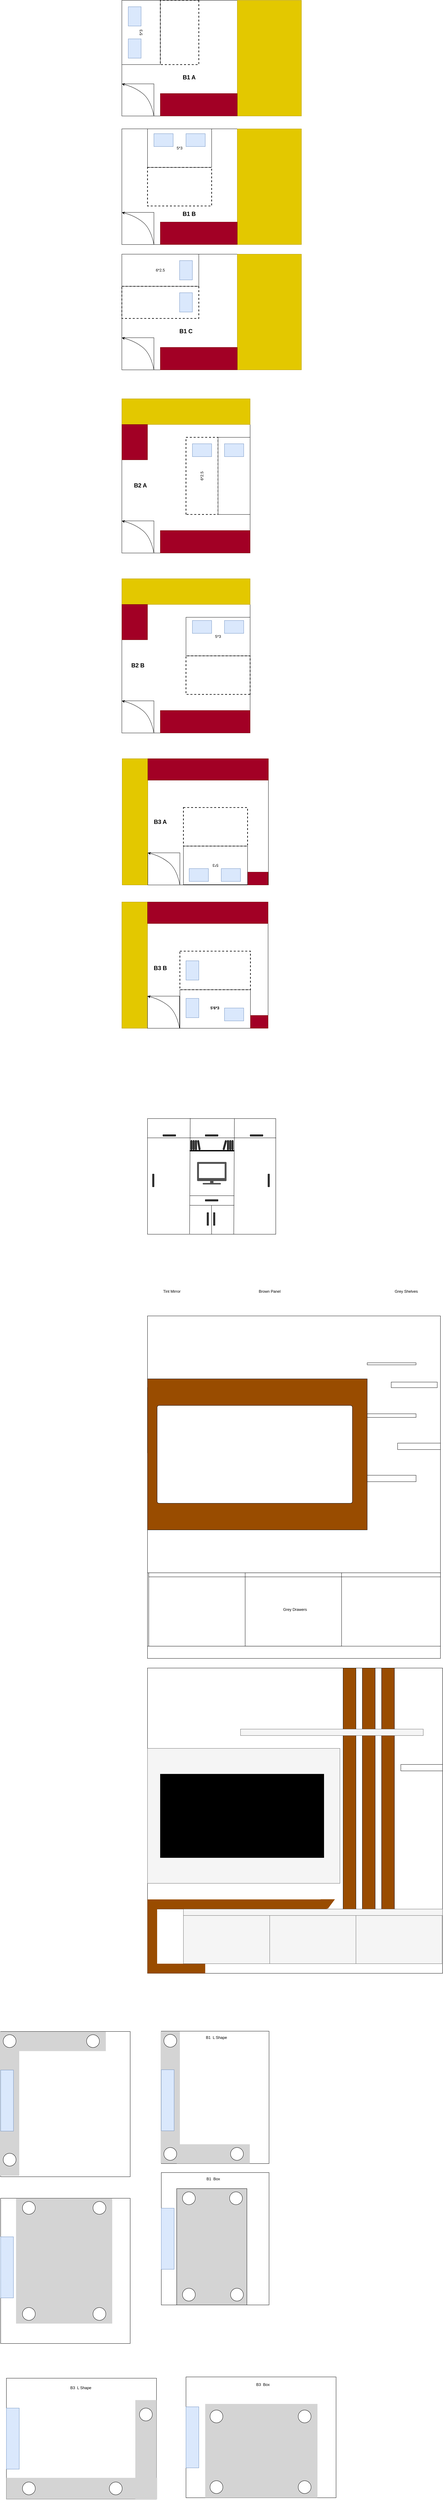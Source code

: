 <mxfile version="15.0.6" type="github">
  <diagram id="ZkYAFQrB4FQ_Co6BY5Ft" name="Page-1">
    <mxGraphModel dx="2095" dy="1779" grid="1" gridSize="10" guides="1" tooltips="1" connect="1" arrows="1" fold="1" page="0" pageScale="1" pageWidth="827" pageHeight="1169" math="0" shadow="0">
      <root>
        <mxCell id="0" />
        <mxCell id="1" parent="0" />
        <mxCell id="LpJt9IebrQdKaDS4yMnM-16" value="" style="whiteSpace=wrap;html=1;fillColor=none;" parent="1" vertex="1">
          <mxGeometry x="-720" y="-370" width="360" height="360" as="geometry" />
        </mxCell>
        <mxCell id="LpJt9IebrQdKaDS4yMnM-1" value="" style="whiteSpace=wrap;html=1;fillColor=none;" parent="1" vertex="1">
          <mxGeometry x="-720" y="-760" width="360" height="360" as="geometry" />
        </mxCell>
        <mxCell id="LpJt9IebrQdKaDS4yMnM-3" value="" style="rounded=0;whiteSpace=wrap;html=1;fillColor=#e3c800;strokeColor=#B09500;fontColor=#ffffff;" parent="1" vertex="1">
          <mxGeometry x="-360" y="-760" width="200" height="360" as="geometry" />
        </mxCell>
        <mxCell id="LpJt9IebrQdKaDS4yMnM-6" value="" style="rounded=0;whiteSpace=wrap;html=1;fillColor=#a20025;strokeColor=#6F0000;fontColor=#ffffff;" parent="1" vertex="1">
          <mxGeometry x="-600" y="-470" width="240" height="70" as="geometry" />
        </mxCell>
        <mxCell id="LpJt9IebrQdKaDS4yMnM-12" value="" style="group;dashed=1;strokeWidth=2;" parent="1" vertex="1" connectable="0">
          <mxGeometry x="-640" y="-760" width="200" height="240" as="geometry" />
        </mxCell>
        <mxCell id="LpJt9IebrQdKaDS4yMnM-9" value="5*3" style="rounded=0;whiteSpace=wrap;html=1;" parent="LpJt9IebrQdKaDS4yMnM-12" vertex="1">
          <mxGeometry width="200" height="120" as="geometry" />
        </mxCell>
        <mxCell id="LpJt9IebrQdKaDS4yMnM-10" value="" style="rounded=0;whiteSpace=wrap;html=1;fillColor=none;dashed=1;strokeWidth=2;" parent="LpJt9IebrQdKaDS4yMnM-12" vertex="1">
          <mxGeometry y="120" width="200" height="120" as="geometry" />
        </mxCell>
        <mxCell id="LpJt9IebrQdKaDS4yMnM-146" value="" style="rounded=0;whiteSpace=wrap;html=1;fillColor=#dae8fc;strokeColor=#6c8ebf;rotation=-90;" parent="LpJt9IebrQdKaDS4yMnM-12" vertex="1">
          <mxGeometry x="30" y="5" width="40" height="60" as="geometry" />
        </mxCell>
        <mxCell id="LpJt9IebrQdKaDS4yMnM-147" value="" style="rounded=0;whiteSpace=wrap;html=1;fillColor=#dae8fc;strokeColor=#6c8ebf;rotation=-90;" parent="LpJt9IebrQdKaDS4yMnM-12" vertex="1">
          <mxGeometry x="130" y="5" width="40" height="60" as="geometry" />
        </mxCell>
        <mxCell id="LpJt9IebrQdKaDS4yMnM-18" value="" style="rounded=0;whiteSpace=wrap;html=1;fillColor=#e3c800;strokeColor=#B09500;fontColor=#ffffff;" parent="1" vertex="1">
          <mxGeometry x="-360" y="-370" width="200" height="360" as="geometry" />
        </mxCell>
        <mxCell id="LpJt9IebrQdKaDS4yMnM-20" value="" style="rounded=0;whiteSpace=wrap;html=1;fillColor=#a20025;strokeColor=#6F0000;fontColor=#ffffff;" parent="1" vertex="1">
          <mxGeometry x="-600" y="-80" width="240" height="70" as="geometry" />
        </mxCell>
        <mxCell id="LpJt9IebrQdKaDS4yMnM-32" value="" style="whiteSpace=wrap;html=1;fillColor=none;" parent="1" vertex="1">
          <mxGeometry x="-720" y="-1160" width="360" height="360" as="geometry" />
        </mxCell>
        <mxCell id="LpJt9IebrQdKaDS4yMnM-34" value="" style="rounded=0;whiteSpace=wrap;html=1;fillColor=#e3c800;strokeColor=#B09500;fontColor=#ffffff;" parent="1" vertex="1">
          <mxGeometry x="-360" y="-1160" width="200" height="360" as="geometry" />
        </mxCell>
        <mxCell id="LpJt9IebrQdKaDS4yMnM-36" value="" style="rounded=0;whiteSpace=wrap;html=1;fillColor=#a20025;strokeColor=#6F0000;fontColor=#ffffff;" parent="1" vertex="1">
          <mxGeometry x="-600" y="-870" width="240" height="70" as="geometry" />
        </mxCell>
        <mxCell id="LpJt9IebrQdKaDS4yMnM-37" value="" style="group;rotation=-90;" parent="1" vertex="1" connectable="0">
          <mxGeometry x="-700" y="-1180" width="200" height="240" as="geometry" />
        </mxCell>
        <mxCell id="LpJt9IebrQdKaDS4yMnM-40" value="" style="group;rotation=-90;" parent="LpJt9IebrQdKaDS4yMnM-37" vertex="1" connectable="0">
          <mxGeometry width="200" height="240" as="geometry" />
        </mxCell>
        <mxCell id="LpJt9IebrQdKaDS4yMnM-38" value="5*3" style="rounded=0;whiteSpace=wrap;html=1;direction=west;rotation=-90;" parent="LpJt9IebrQdKaDS4yMnM-40" vertex="1">
          <mxGeometry x="-60" y="60" width="200" height="120" as="geometry" />
        </mxCell>
        <mxCell id="LpJt9IebrQdKaDS4yMnM-39" value="" style="rounded=0;whiteSpace=wrap;html=1;direction=west;rotation=-90;fillColor=none;dashed=1;strokeWidth=2;" parent="LpJt9IebrQdKaDS4yMnM-40" vertex="1">
          <mxGeometry x="60" y="60" width="200" height="120" as="geometry" />
        </mxCell>
        <mxCell id="LpJt9IebrQdKaDS4yMnM-143" value="" style="rounded=0;whiteSpace=wrap;html=1;fillColor=#dae8fc;strokeColor=#6c8ebf;" parent="LpJt9IebrQdKaDS4yMnM-40" vertex="1">
          <mxGeometry y="40" width="40" height="60" as="geometry" />
        </mxCell>
        <mxCell id="LpJt9IebrQdKaDS4yMnM-145" value="" style="rounded=0;whiteSpace=wrap;html=1;fillColor=#dae8fc;strokeColor=#6c8ebf;rotation=-180;" parent="LpJt9IebrQdKaDS4yMnM-40" vertex="1">
          <mxGeometry y="140" width="40" height="60" as="geometry" />
        </mxCell>
        <mxCell id="LpJt9IebrQdKaDS4yMnM-14" value="6*2.5" style="rounded=0;whiteSpace=wrap;html=1;" parent="1" vertex="1">
          <mxGeometry x="-720" y="-370" width="240" height="100" as="geometry" />
        </mxCell>
        <mxCell id="LpJt9IebrQdKaDS4yMnM-15" value="" style="rounded=0;whiteSpace=wrap;html=1;fillColor=none;dashed=1;strokeWidth=2;" parent="1" vertex="1">
          <mxGeometry x="-720" y="-270" width="240" height="100" as="geometry" />
        </mxCell>
        <mxCell id="LpJt9IebrQdKaDS4yMnM-49" value="" style="rounded=0;whiteSpace=wrap;html=1;fillColor=#dae8fc;strokeColor=#6c8ebf;" parent="1" vertex="1">
          <mxGeometry x="-540" y="-350" width="40" height="60" as="geometry" />
        </mxCell>
        <mxCell id="LpJt9IebrQdKaDS4yMnM-50" value="" style="rounded=0;whiteSpace=wrap;html=1;fillColor=#dae8fc;strokeColor=#6c8ebf;" parent="1" vertex="1">
          <mxGeometry x="-540" y="-250" width="40" height="60" as="geometry" />
        </mxCell>
        <mxCell id="LpJt9IebrQdKaDS4yMnM-88" value="" style="whiteSpace=wrap;html=1;fillColor=none;" parent="1" vertex="1">
          <mxGeometry x="-639" y="1200" width="376" height="393" as="geometry" />
        </mxCell>
        <mxCell id="LpJt9IebrQdKaDS4yMnM-90" value="" style="rounded=0;whiteSpace=wrap;html=1;fillColor=#e3c800;strokeColor=#B09500;fontColor=#ffffff;" parent="1" vertex="1">
          <mxGeometry x="-719" y="1200" width="80" height="393" as="geometry" />
        </mxCell>
        <mxCell id="LpJt9IebrQdKaDS4yMnM-91" value="" style="rounded=0;whiteSpace=wrap;html=1;fillColor=#a20025;strokeColor=#6F0000;fontColor=#ffffff;" parent="1" vertex="1">
          <mxGeometry x="-639" y="1200" width="376" height="67" as="geometry" />
        </mxCell>
        <mxCell id="LpJt9IebrQdKaDS4yMnM-97" value="" style="rounded=0;whiteSpace=wrap;html=1;fillColor=#a20025;strokeColor=#6F0000;fontColor=#ffffff;" parent="1" vertex="1">
          <mxGeometry x="-328" y="1553" width="64" height="40" as="geometry" />
        </mxCell>
        <mxCell id="LpJt9IebrQdKaDS4yMnM-98" value="" style="group;rotation=-180;" parent="1" vertex="1" connectable="0">
          <mxGeometry x="-528" y="1352" width="200" height="240" as="geometry" />
        </mxCell>
        <mxCell id="LpJt9IebrQdKaDS4yMnM-99" value="" style="group;rotation=-180;fillColor=none;dashed=1;strokeWidth=2;" parent="LpJt9IebrQdKaDS4yMnM-98" vertex="1" connectable="0">
          <mxGeometry width="200" height="240" as="geometry" />
        </mxCell>
        <mxCell id="LpJt9IebrQdKaDS4yMnM-100" value="5*3" style="rounded=0;whiteSpace=wrap;html=1;direction=west;rotation=-180;" parent="LpJt9IebrQdKaDS4yMnM-99" vertex="1">
          <mxGeometry y="120" width="200" height="120" as="geometry" />
        </mxCell>
        <mxCell id="LpJt9IebrQdKaDS4yMnM-101" value="" style="rounded=0;whiteSpace=wrap;html=1;direction=west;rotation=-180;fillColor=none;dashed=1;strokeWidth=2;" parent="LpJt9IebrQdKaDS4yMnM-99" vertex="1">
          <mxGeometry width="200" height="120" as="geometry" />
        </mxCell>
        <mxCell id="LpJt9IebrQdKaDS4yMnM-171" value="" style="rounded=0;whiteSpace=wrap;html=1;fillColor=#dae8fc;strokeColor=#6c8ebf;rotation=-90;" parent="LpJt9IebrQdKaDS4yMnM-99" vertex="1">
          <mxGeometry x="28" y="180" width="40" height="60" as="geometry" />
        </mxCell>
        <mxCell id="LpJt9IebrQdKaDS4yMnM-172" value="" style="rounded=0;whiteSpace=wrap;html=1;fillColor=#dae8fc;strokeColor=#6c8ebf;rotation=-90;" parent="LpJt9IebrQdKaDS4yMnM-99" vertex="1">
          <mxGeometry x="128" y="180" width="40" height="60" as="geometry" />
        </mxCell>
        <mxCell id="LpJt9IebrQdKaDS4yMnM-107" value="" style="whiteSpace=wrap;html=1;fillColor=none;" parent="1" vertex="1">
          <mxGeometry x="-640" y="1646" width="376" height="393" as="geometry" />
        </mxCell>
        <mxCell id="LpJt9IebrQdKaDS4yMnM-109" value="" style="rounded=0;whiteSpace=wrap;html=1;fillColor=#e3c800;strokeColor=#B09500;fontColor=#ffffff;" parent="1" vertex="1">
          <mxGeometry x="-720" y="1646" width="80" height="393" as="geometry" />
        </mxCell>
        <mxCell id="LpJt9IebrQdKaDS4yMnM-110" value="" style="rounded=0;whiteSpace=wrap;html=1;fillColor=#a20025;strokeColor=#6F0000;fontColor=#ffffff;" parent="1" vertex="1">
          <mxGeometry x="-640" y="1646" width="376" height="67" as="geometry" />
        </mxCell>
        <mxCell id="LpJt9IebrQdKaDS4yMnM-117" value="" style="group;rotation=-180;" parent="1" vertex="1" connectable="0">
          <mxGeometry x="-520" y="1799" width="200" height="240" as="geometry" />
        </mxCell>
        <mxCell id="LpJt9IebrQdKaDS4yMnM-118" value="" style="group;rotation=-180;fillColor=none;" parent="LpJt9IebrQdKaDS4yMnM-117" vertex="1" connectable="0">
          <mxGeometry x="-20" y="-3" width="200" height="240" as="geometry" />
        </mxCell>
        <mxCell id="LpJt9IebrQdKaDS4yMnM-119" value="" style="rounded=0;whiteSpace=wrap;html=1;direction=west;rotation=-180;" parent="LpJt9IebrQdKaDS4yMnM-118" vertex="1">
          <mxGeometry x="1" y="123" width="220" height="120" as="geometry" />
        </mxCell>
        <mxCell id="LpJt9IebrQdKaDS4yMnM-120" value="" style="rounded=0;whiteSpace=wrap;html=1;direction=west;rotation=-180;fillColor=none;dashed=1;strokeWidth=2;" parent="LpJt9IebrQdKaDS4yMnM-118" vertex="1">
          <mxGeometry x="1" y="3" width="220" height="120" as="geometry" />
        </mxCell>
        <mxCell id="LpJt9IebrQdKaDS4yMnM-121" value="" style="rounded=0;whiteSpace=wrap;html=1;fillColor=#dae8fc;strokeColor=#6c8ebf;" parent="LpJt9IebrQdKaDS4yMnM-118" vertex="1">
          <mxGeometry x="20" y="150" width="40" height="60" as="geometry" />
        </mxCell>
        <mxCell id="LpJt9IebrQdKaDS4yMnM-122" value="" style="rounded=0;whiteSpace=wrap;html=1;fillColor=#dae8fc;strokeColor=#6c8ebf;" parent="LpJt9IebrQdKaDS4yMnM-118" vertex="1">
          <mxGeometry x="20" y="33" width="40" height="60" as="geometry" />
        </mxCell>
        <mxCell id="szGgx06OWhjKix8JStCV-1" value="&lt;b&gt;5&#39;6*3&lt;/b&gt;" style="text;html=1;strokeColor=none;fillColor=none;align=center;verticalAlign=middle;whiteSpace=wrap;rounded=0;dashed=1;" parent="LpJt9IebrQdKaDS4yMnM-118" vertex="1">
          <mxGeometry x="90" y="170" width="40" height="20" as="geometry" />
        </mxCell>
        <mxCell id="LpJt9IebrQdKaDS4yMnM-124" value="" style="rounded=0;whiteSpace=wrap;html=1;fillColor=#dae8fc;rotation=90;strokeColor=#6c8ebf;" parent="1" vertex="1">
          <mxGeometry x="-390" y="1966" width="40" height="60" as="geometry" />
        </mxCell>
        <mxCell id="LpJt9IebrQdKaDS4yMnM-132" value="" style="rounded=0;whiteSpace=wrap;html=1;fillColor=#a20025;strokeColor=#6F0000;fontColor=#ffffff;" parent="1" vertex="1">
          <mxGeometry x="-319" y="1999" width="55" height="40" as="geometry" />
        </mxCell>
        <mxCell id="LpJt9IebrQdKaDS4yMnM-139" value="" style="group" parent="1" vertex="1" connectable="0">
          <mxGeometry x="-720" y="-900" width="100" height="100" as="geometry" />
        </mxCell>
        <mxCell id="LpJt9IebrQdKaDS4yMnM-33" value="" style="rounded=0;whiteSpace=wrap;html=1;" parent="LpJt9IebrQdKaDS4yMnM-139" vertex="1">
          <mxGeometry width="100" height="100" as="geometry" />
        </mxCell>
        <mxCell id="LpJt9IebrQdKaDS4yMnM-135" value="" style="curved=1;endArrow=classic;html=1;entryX=0;entryY=0;entryDx=0;entryDy=0;exitX=1;exitY=1;exitDx=0;exitDy=0;" parent="LpJt9IebrQdKaDS4yMnM-139" source="LpJt9IebrQdKaDS4yMnM-33" target="LpJt9IebrQdKaDS4yMnM-33" edge="1">
          <mxGeometry width="50" height="50" relative="1" as="geometry">
            <mxPoint x="40" y="80" as="sourcePoint" />
            <mxPoint x="90" y="30" as="targetPoint" />
            <Array as="points">
              <mxPoint x="90" y="50" />
              <mxPoint x="40" y="10" />
            </Array>
          </mxGeometry>
        </mxCell>
        <mxCell id="LpJt9IebrQdKaDS4yMnM-140" value="" style="group" parent="1" vertex="1" connectable="0">
          <mxGeometry x="-720" y="-500" width="100" height="100" as="geometry" />
        </mxCell>
        <mxCell id="LpJt9IebrQdKaDS4yMnM-141" value="" style="rounded=0;whiteSpace=wrap;html=1;" parent="LpJt9IebrQdKaDS4yMnM-140" vertex="1">
          <mxGeometry width="100" height="100" as="geometry" />
        </mxCell>
        <mxCell id="LpJt9IebrQdKaDS4yMnM-142" value="" style="curved=1;endArrow=classic;html=1;entryX=0;entryY=0;entryDx=0;entryDy=0;exitX=1;exitY=1;exitDx=0;exitDy=0;" parent="LpJt9IebrQdKaDS4yMnM-140" source="LpJt9IebrQdKaDS4yMnM-141" target="LpJt9IebrQdKaDS4yMnM-141" edge="1">
          <mxGeometry width="50" height="50" relative="1" as="geometry">
            <mxPoint x="40" y="80" as="sourcePoint" />
            <mxPoint x="90" y="30" as="targetPoint" />
            <Array as="points">
              <mxPoint x="90" y="50" />
              <mxPoint x="40" y="10" />
            </Array>
          </mxGeometry>
        </mxCell>
        <mxCell id="LpJt9IebrQdKaDS4yMnM-148" value="" style="group" parent="1" vertex="1" connectable="0">
          <mxGeometry x="-720" y="-110" width="100" height="100" as="geometry" />
        </mxCell>
        <mxCell id="LpJt9IebrQdKaDS4yMnM-149" value="" style="rounded=0;whiteSpace=wrap;html=1;" parent="LpJt9IebrQdKaDS4yMnM-148" vertex="1">
          <mxGeometry width="100" height="100" as="geometry" />
        </mxCell>
        <mxCell id="LpJt9IebrQdKaDS4yMnM-150" value="" style="curved=1;endArrow=classic;html=1;entryX=0;entryY=0;entryDx=0;entryDy=0;exitX=1;exitY=1;exitDx=0;exitDy=0;" parent="LpJt9IebrQdKaDS4yMnM-148" source="LpJt9IebrQdKaDS4yMnM-149" target="LpJt9IebrQdKaDS4yMnM-149" edge="1">
          <mxGeometry width="50" height="50" relative="1" as="geometry">
            <mxPoint x="40" y="80" as="sourcePoint" />
            <mxPoint x="90" y="30" as="targetPoint" />
            <Array as="points">
              <mxPoint x="90" y="50" />
              <mxPoint x="40" y="10" />
            </Array>
          </mxGeometry>
        </mxCell>
        <mxCell id="LpJt9IebrQdKaDS4yMnM-154" value="" style="group;rotation=0;" parent="1" vertex="1" connectable="0">
          <mxGeometry x="-722" y="80.0" width="401" height="480" as="geometry" />
        </mxCell>
        <mxCell id="LpJt9IebrQdKaDS4yMnM-52" value="" style="whiteSpace=wrap;html=1;fillColor=none;rotation=0;" parent="LpJt9IebrQdKaDS4yMnM-154" vertex="1">
          <mxGeometry x="2" y="80" width="400" height="400" as="geometry" />
        </mxCell>
        <mxCell id="LpJt9IebrQdKaDS4yMnM-54" value="" style="rounded=0;whiteSpace=wrap;html=1;fillColor=#e3c800;strokeColor=#B09500;fontColor=#ffffff;rotation=-90;" parent="LpJt9IebrQdKaDS4yMnM-154" vertex="1">
          <mxGeometry x="162" y="-160" width="80" height="400" as="geometry" />
        </mxCell>
        <mxCell id="LpJt9IebrQdKaDS4yMnM-56" value="" style="rounded=0;whiteSpace=wrap;html=1;fillColor=#a20025;strokeColor=#6F0000;fontColor=#ffffff;rotation=0;" parent="LpJt9IebrQdKaDS4yMnM-154" vertex="1">
          <mxGeometry x="122" y="410" width="280" height="70" as="geometry" />
        </mxCell>
        <mxCell id="LpJt9IebrQdKaDS4yMnM-62" value="" style="rounded=0;whiteSpace=wrap;html=1;fillColor=#a20025;strokeColor=#6F0000;fontColor=#ffffff;rotation=0;" parent="LpJt9IebrQdKaDS4yMnM-154" vertex="1">
          <mxGeometry x="2" y="80" width="80" height="110" as="geometry" />
        </mxCell>
        <mxCell id="LpJt9IebrQdKaDS4yMnM-57" value="6*2.5" style="rounded=0;whiteSpace=wrap;html=1;rotation=-90;fillColor=none;dashed=1;strokeWidth=2;" parent="LpJt9IebrQdKaDS4yMnM-154" vertex="1">
          <mxGeometry x="132" y="190" width="240" height="100" as="geometry" />
        </mxCell>
        <mxCell id="LpJt9IebrQdKaDS4yMnM-58" value="" style="rounded=0;whiteSpace=wrap;html=1;rotation=-90;" parent="LpJt9IebrQdKaDS4yMnM-154" vertex="1">
          <mxGeometry x="232" y="190" width="240" height="100" as="geometry" />
        </mxCell>
        <mxCell id="LpJt9IebrQdKaDS4yMnM-59" value="" style="rounded=0;whiteSpace=wrap;html=1;fillColor=#dae8fc;strokeColor=#6c8ebf;rotation=-90;" parent="LpJt9IebrQdKaDS4yMnM-154" vertex="1">
          <mxGeometry x="232" y="130" width="40" height="60" as="geometry" />
        </mxCell>
        <mxCell id="LpJt9IebrQdKaDS4yMnM-60" value="" style="rounded=0;whiteSpace=wrap;html=1;fillColor=#dae8fc;strokeColor=#6c8ebf;rotation=-90;" parent="LpJt9IebrQdKaDS4yMnM-154" vertex="1">
          <mxGeometry x="332" y="130" width="40" height="60" as="geometry" />
        </mxCell>
        <mxCell id="LpJt9IebrQdKaDS4yMnM-177" value="&lt;b&gt;&lt;font style=&quot;font-size: 18px&quot;&gt;B2 A&lt;/font&gt;&lt;/b&gt;" style="text;html=1;strokeColor=none;fillColor=none;align=center;verticalAlign=middle;whiteSpace=wrap;rounded=0;dashed=1;" parent="LpJt9IebrQdKaDS4yMnM-154" vertex="1">
          <mxGeometry x="30" y="260" width="60" height="20" as="geometry" />
        </mxCell>
        <mxCell id="LpJt9IebrQdKaDS4yMnM-151" value="" style="group;rotation=0;" parent="LpJt9IebrQdKaDS4yMnM-154" vertex="1" connectable="0">
          <mxGeometry x="2" y="380" width="100" height="100" as="geometry" />
        </mxCell>
        <mxCell id="LpJt9IebrQdKaDS4yMnM-152" value="" style="rounded=0;whiteSpace=wrap;html=1;rotation=0;" parent="LpJt9IebrQdKaDS4yMnM-151" vertex="1">
          <mxGeometry width="100" height="100" as="geometry" />
        </mxCell>
        <mxCell id="LpJt9IebrQdKaDS4yMnM-153" value="" style="curved=1;endArrow=classic;html=1;entryX=0;entryY=0;entryDx=0;entryDy=0;exitX=1;exitY=1;exitDx=0;exitDy=0;" parent="LpJt9IebrQdKaDS4yMnM-151" source="LpJt9IebrQdKaDS4yMnM-152" target="LpJt9IebrQdKaDS4yMnM-152" edge="1">
          <mxGeometry width="50" height="50" relative="1" as="geometry">
            <mxPoint x="40" y="80" as="sourcePoint" />
            <mxPoint x="90" y="30" as="targetPoint" />
            <Array as="points">
              <mxPoint x="90" y="50" />
              <mxPoint x="40" y="10" />
            </Array>
          </mxGeometry>
        </mxCell>
        <mxCell id="LpJt9IebrQdKaDS4yMnM-158" value="" style="group;rotation=0;" parent="1" vertex="1" connectable="0">
          <mxGeometry x="-720" y="640" width="400" height="480" as="geometry" />
        </mxCell>
        <mxCell id="LpJt9IebrQdKaDS4yMnM-63" value="" style="whiteSpace=wrap;html=1;fillColor=none;rotation=0;" parent="LpJt9IebrQdKaDS4yMnM-158" vertex="1">
          <mxGeometry y="80" width="400" height="400" as="geometry" />
        </mxCell>
        <mxCell id="LpJt9IebrQdKaDS4yMnM-65" value="" style="rounded=0;whiteSpace=wrap;html=1;fillColor=#e3c800;strokeColor=#B09500;fontColor=#ffffff;rotation=-90;" parent="LpJt9IebrQdKaDS4yMnM-158" vertex="1">
          <mxGeometry x="160" y="-160" width="80" height="400" as="geometry" />
        </mxCell>
        <mxCell id="LpJt9IebrQdKaDS4yMnM-67" value="" style="rounded=0;whiteSpace=wrap;html=1;fillColor=#a20025;strokeColor=#6F0000;fontColor=#ffffff;rotation=0;" parent="LpJt9IebrQdKaDS4yMnM-158" vertex="1">
          <mxGeometry x="120" y="410" width="280" height="70" as="geometry" />
        </mxCell>
        <mxCell id="LpJt9IebrQdKaDS4yMnM-73" value="" style="rounded=0;whiteSpace=wrap;html=1;fillColor=#a20025;strokeColor=#6F0000;fontColor=#ffffff;rotation=0;" parent="LpJt9IebrQdKaDS4yMnM-158" vertex="1">
          <mxGeometry y="80" width="80" height="110" as="geometry" />
        </mxCell>
        <mxCell id="LpJt9IebrQdKaDS4yMnM-74" value="" style="group;rotation=0;" parent="LpJt9IebrQdKaDS4yMnM-158" vertex="1" connectable="0">
          <mxGeometry x="200" y="120" width="200" height="240" as="geometry" />
        </mxCell>
        <mxCell id="LpJt9IebrQdKaDS4yMnM-75" value="" style="group;rotation=0;fillColor=none;" parent="LpJt9IebrQdKaDS4yMnM-74" vertex="1" connectable="0">
          <mxGeometry width="200" height="240" as="geometry" />
        </mxCell>
        <mxCell id="LpJt9IebrQdKaDS4yMnM-76" value="5*3" style="rounded=0;whiteSpace=wrap;html=1;direction=west;rotation=0;" parent="LpJt9IebrQdKaDS4yMnM-75" vertex="1">
          <mxGeometry width="200" height="120" as="geometry" />
        </mxCell>
        <mxCell id="LpJt9IebrQdKaDS4yMnM-77" value="" style="rounded=0;whiteSpace=wrap;html=1;direction=west;rotation=0;fillColor=none;dashed=1;strokeWidth=2;" parent="LpJt9IebrQdKaDS4yMnM-75" vertex="1">
          <mxGeometry y="120" width="200" height="120" as="geometry" />
        </mxCell>
        <mxCell id="LpJt9IebrQdKaDS4yMnM-169" value="" style="rounded=0;whiteSpace=wrap;html=1;fillColor=#dae8fc;strokeColor=#6c8ebf;rotation=-90;" parent="LpJt9IebrQdKaDS4yMnM-75" vertex="1">
          <mxGeometry x="30" width="40" height="60" as="geometry" />
        </mxCell>
        <mxCell id="LpJt9IebrQdKaDS4yMnM-170" value="" style="rounded=0;whiteSpace=wrap;html=1;fillColor=#dae8fc;strokeColor=#6c8ebf;rotation=-90;" parent="LpJt9IebrQdKaDS4yMnM-75" vertex="1">
          <mxGeometry x="130" width="40" height="60" as="geometry" />
        </mxCell>
        <mxCell id="LpJt9IebrQdKaDS4yMnM-155" value="" style="group;rotation=0;" parent="LpJt9IebrQdKaDS4yMnM-158" vertex="1" connectable="0">
          <mxGeometry y="380" width="100" height="100" as="geometry" />
        </mxCell>
        <mxCell id="LpJt9IebrQdKaDS4yMnM-156" value="" style="rounded=0;whiteSpace=wrap;html=1;rotation=0;" parent="LpJt9IebrQdKaDS4yMnM-155" vertex="1">
          <mxGeometry width="100" height="100" as="geometry" />
        </mxCell>
        <mxCell id="LpJt9IebrQdKaDS4yMnM-157" value="" style="curved=1;endArrow=classic;html=1;entryX=0;entryY=0;entryDx=0;entryDy=0;exitX=1;exitY=1;exitDx=0;exitDy=0;" parent="LpJt9IebrQdKaDS4yMnM-155" source="LpJt9IebrQdKaDS4yMnM-156" target="LpJt9IebrQdKaDS4yMnM-156" edge="1">
          <mxGeometry width="50" height="50" relative="1" as="geometry">
            <mxPoint x="40" y="80" as="sourcePoint" />
            <mxPoint x="90" y="30" as="targetPoint" />
            <Array as="points">
              <mxPoint x="90" y="50" />
              <mxPoint x="40" y="10" />
            </Array>
          </mxGeometry>
        </mxCell>
        <mxCell id="LpJt9IebrQdKaDS4yMnM-178" value="&lt;b&gt;&lt;font style=&quot;font-size: 18px&quot;&gt;B2 B&lt;/font&gt;&lt;/b&gt;" style="text;html=1;strokeColor=none;fillColor=none;align=center;verticalAlign=middle;whiteSpace=wrap;rounded=0;dashed=1;" parent="LpJt9IebrQdKaDS4yMnM-158" vertex="1">
          <mxGeometry x="20" y="260" width="60" height="20" as="geometry" />
        </mxCell>
        <mxCell id="LpJt9IebrQdKaDS4yMnM-162" value="" style="group" parent="1" vertex="1" connectable="0">
          <mxGeometry x="-639" y="1493" width="100" height="100" as="geometry" />
        </mxCell>
        <mxCell id="LpJt9IebrQdKaDS4yMnM-163" value="" style="rounded=0;whiteSpace=wrap;html=1;" parent="LpJt9IebrQdKaDS4yMnM-162" vertex="1">
          <mxGeometry width="100" height="100" as="geometry" />
        </mxCell>
        <mxCell id="LpJt9IebrQdKaDS4yMnM-164" value="" style="curved=1;endArrow=classic;html=1;entryX=0;entryY=0;entryDx=0;entryDy=0;exitX=1;exitY=1;exitDx=0;exitDy=0;" parent="LpJt9IebrQdKaDS4yMnM-162" source="LpJt9IebrQdKaDS4yMnM-163" target="LpJt9IebrQdKaDS4yMnM-163" edge="1">
          <mxGeometry width="50" height="50" relative="1" as="geometry">
            <mxPoint x="40" y="80" as="sourcePoint" />
            <mxPoint x="90" y="30" as="targetPoint" />
            <Array as="points">
              <mxPoint x="90" y="50" />
              <mxPoint x="40" y="10" />
            </Array>
          </mxGeometry>
        </mxCell>
        <mxCell id="LpJt9IebrQdKaDS4yMnM-165" value="" style="group" parent="1" vertex="1" connectable="0">
          <mxGeometry x="-640" y="1939" width="100" height="100" as="geometry" />
        </mxCell>
        <mxCell id="LpJt9IebrQdKaDS4yMnM-166" value="" style="rounded=0;whiteSpace=wrap;html=1;" parent="LpJt9IebrQdKaDS4yMnM-165" vertex="1">
          <mxGeometry width="100" height="100" as="geometry" />
        </mxCell>
        <mxCell id="LpJt9IebrQdKaDS4yMnM-167" value="" style="curved=1;endArrow=classic;html=1;entryX=0;entryY=0;entryDx=0;entryDy=0;exitX=1;exitY=1;exitDx=0;exitDy=0;" parent="LpJt9IebrQdKaDS4yMnM-165" source="LpJt9IebrQdKaDS4yMnM-166" target="LpJt9IebrQdKaDS4yMnM-166" edge="1">
          <mxGeometry width="50" height="50" relative="1" as="geometry">
            <mxPoint x="40" y="80" as="sourcePoint" />
            <mxPoint x="90" y="30" as="targetPoint" />
            <Array as="points">
              <mxPoint x="90" y="50" />
              <mxPoint x="40" y="10" />
            </Array>
          </mxGeometry>
        </mxCell>
        <mxCell id="LpJt9IebrQdKaDS4yMnM-173" value="&lt;b&gt;&lt;font style=&quot;font-size: 18px&quot;&gt;B1 A&lt;/font&gt;&lt;/b&gt;" style="text;html=1;strokeColor=none;fillColor=none;align=center;verticalAlign=middle;whiteSpace=wrap;rounded=0;dashed=1;" parent="1" vertex="1">
          <mxGeometry x="-540" y="-930" width="60" height="20" as="geometry" />
        </mxCell>
        <mxCell id="LpJt9IebrQdKaDS4yMnM-175" value="&lt;b&gt;&lt;font style=&quot;font-size: 18px&quot;&gt;B1 B&lt;/font&gt;&lt;/b&gt;" style="text;html=1;strokeColor=none;fillColor=none;align=center;verticalAlign=middle;whiteSpace=wrap;rounded=0;dashed=1;" parent="1" vertex="1">
          <mxGeometry x="-540" y="-505" width="60" height="20" as="geometry" />
        </mxCell>
        <mxCell id="LpJt9IebrQdKaDS4yMnM-176" value="&lt;b&gt;&lt;font style=&quot;font-size: 18px&quot;&gt;B1 C&lt;/font&gt;&lt;/b&gt;" style="text;html=1;strokeColor=none;fillColor=none;align=center;verticalAlign=middle;whiteSpace=wrap;rounded=0;dashed=1;" parent="1" vertex="1">
          <mxGeometry x="-550" y="-140" width="60" height="20" as="geometry" />
        </mxCell>
        <mxCell id="LpJt9IebrQdKaDS4yMnM-179" value="&lt;b&gt;&lt;font style=&quot;font-size: 18px&quot;&gt;B3 A&lt;/font&gt;&lt;/b&gt;" style="text;html=1;strokeColor=none;fillColor=none;align=center;verticalAlign=middle;whiteSpace=wrap;rounded=0;dashed=1;" parent="1" vertex="1">
          <mxGeometry x="-630" y="1386.5" width="60" height="20" as="geometry" />
        </mxCell>
        <mxCell id="LpJt9IebrQdKaDS4yMnM-180" value="&lt;b&gt;&lt;font style=&quot;font-size: 18px&quot;&gt;B3 B&lt;/font&gt;&lt;/b&gt;" style="text;html=1;strokeColor=none;fillColor=none;align=center;verticalAlign=middle;whiteSpace=wrap;rounded=0;dashed=1;" parent="1" vertex="1">
          <mxGeometry x="-630" y="1842" width="60" height="20" as="geometry" />
        </mxCell>
        <mxCell id="iaUl5woXVu4vy6YyLLjF-63" value="" style="group" parent="1" vertex="1" connectable="0">
          <mxGeometry x="-640" y="2320" width="401" height="360" as="geometry" />
        </mxCell>
        <mxCell id="iaUl5woXVu4vy6YyLLjF-14" value="" style="group" parent="iaUl5woXVu4vy6YyLLjF-63" vertex="1" connectable="0">
          <mxGeometry width="401" height="360" as="geometry" />
        </mxCell>
        <mxCell id="iaUl5woXVu4vy6YyLLjF-10" value="" style="rounded=0;whiteSpace=wrap;html=1;" parent="iaUl5woXVu4vy6YyLLjF-14" vertex="1">
          <mxGeometry width="400" height="360" as="geometry" />
        </mxCell>
        <mxCell id="iaUl5woXVu4vy6YyLLjF-11" value="" style="endArrow=none;html=1;entryX=0.333;entryY=-0.003;entryDx=0;entryDy=0;entryPerimeter=0;exitX=0.328;exitY=0.997;exitDx=0;exitDy=0;exitPerimeter=0;" parent="iaUl5woXVu4vy6YyLLjF-14" source="iaUl5woXVu4vy6YyLLjF-10" target="iaUl5woXVu4vy6YyLLjF-10" edge="1">
          <mxGeometry width="50" height="50" relative="1" as="geometry">
            <mxPoint x="320" y="370" as="sourcePoint" />
            <mxPoint x="370" y="320" as="targetPoint" />
          </mxGeometry>
        </mxCell>
        <mxCell id="iaUl5woXVu4vy6YyLLjF-12" value="" style="endArrow=none;html=1;entryX=0.333;entryY=-0.003;entryDx=0;entryDy=0;entryPerimeter=0;exitX=0.328;exitY=0.997;exitDx=0;exitDy=0;exitPerimeter=0;" parent="iaUl5woXVu4vy6YyLLjF-14" edge="1">
          <mxGeometry width="50" height="50" relative="1" as="geometry">
            <mxPoint x="269.0" y="360" as="sourcePoint" />
            <mxPoint x="271.0" as="targetPoint" />
          </mxGeometry>
        </mxCell>
        <mxCell id="iaUl5woXVu4vy6YyLLjF-26" value="" style="endArrow=none;html=1;rounded=1;" parent="iaUl5woXVu4vy6YyLLjF-14" edge="1">
          <mxGeometry width="50" height="50" relative="1" as="geometry">
            <mxPoint x="200" y="360" as="sourcePoint" />
            <mxPoint x="199.5" y="270" as="targetPoint" />
          </mxGeometry>
        </mxCell>
        <mxCell id="iaUl5woXVu4vy6YyLLjF-28" value="" style="pointerEvents=1;shadow=0;dashed=0;html=1;strokeColor=none;fillColor=#505050;labelPosition=center;verticalLabelPosition=bottom;verticalAlign=top;outlineConnect=0;align=center;shape=mxgraph.office.devices.tv;" parent="iaUl5woXVu4vy6YyLLjF-14" vertex="1">
          <mxGeometry x="154.61" y="135" width="91.78" height="70" as="geometry" />
        </mxCell>
        <mxCell id="iaUl5woXVu4vy6YyLLjF-29" value="" style="group" parent="iaUl5woXVu4vy6YyLLjF-14" vertex="1" connectable="0">
          <mxGeometry y="50" width="401" height="10" as="geometry" />
        </mxCell>
        <mxCell id="iaUl5woXVu4vy6YyLLjF-13" value="" style="endArrow=none;html=1;rounded=1;" parent="iaUl5woXVu4vy6YyLLjF-29" edge="1">
          <mxGeometry width="50" height="50" relative="1" as="geometry">
            <mxPoint x="401" y="10" as="sourcePoint" />
            <mxPoint y="10" as="targetPoint" />
          </mxGeometry>
        </mxCell>
        <mxCell id="iaUl5woXVu4vy6YyLLjF-18" value="" style="rounded=1;whiteSpace=wrap;html=1;fillColor=#333333;" parent="iaUl5woXVu4vy6YyLLjF-29" vertex="1">
          <mxGeometry x="180" width="40" height="5" as="geometry" />
        </mxCell>
        <mxCell id="iaUl5woXVu4vy6YyLLjF-69" value="" style="rounded=1;whiteSpace=wrap;html=1;fillColor=#333333;arcSize=50;rotation=90;" parent="iaUl5woXVu4vy6YyLLjF-14" vertex="1">
          <mxGeometry x="136.11" y="80" width="30" height="5" as="geometry" />
        </mxCell>
        <mxCell id="iaUl5woXVu4vy6YyLLjF-70" value="" style="rounded=1;whiteSpace=wrap;html=1;fillColor=#333333;arcSize=50;rotation=90;" parent="iaUl5woXVu4vy6YyLLjF-14" vertex="1">
          <mxGeometry x="129.11" y="80" width="30" height="5" as="geometry" />
        </mxCell>
        <mxCell id="iaUl5woXVu4vy6YyLLjF-71" value="" style="rounded=1;whiteSpace=wrap;html=1;fillColor=#333333;arcSize=50;rotation=90;" parent="iaUl5woXVu4vy6YyLLjF-14" vertex="1">
          <mxGeometry x="122.11" y="80" width="30" height="5" as="geometry" />
        </mxCell>
        <mxCell id="iaUl5woXVu4vy6YyLLjF-72" value="" style="rounded=1;whiteSpace=wrap;html=1;fillColor=#333333;arcSize=50;rotation=80;" parent="iaUl5woXVu4vy6YyLLjF-14" vertex="1">
          <mxGeometry x="145.11" y="80" width="30" height="5" as="geometry" />
        </mxCell>
        <mxCell id="iaUl5woXVu4vy6YyLLjF-15" value="" style="endArrow=none;html=1;rounded=1;" parent="iaUl5woXVu4vy6YyLLjF-63" edge="1">
          <mxGeometry width="50" height="50" as="geometry">
            <mxPoint x="270.5" y="240" as="sourcePoint" />
            <mxPoint x="131.5" y="240" as="targetPoint" />
          </mxGeometry>
        </mxCell>
        <mxCell id="iaUl5woXVu4vy6YyLLjF-16" value="" style="endArrow=none;html=1;rounded=1;" parent="iaUl5woXVu4vy6YyLLjF-63" edge="1">
          <mxGeometry width="50" height="50" as="geometry">
            <mxPoint x="270.5" y="270" as="sourcePoint" />
            <mxPoint x="131.5" y="270" as="targetPoint" />
          </mxGeometry>
        </mxCell>
        <mxCell id="iaUl5woXVu4vy6YyLLjF-19" value="" style="rounded=1;whiteSpace=wrap;html=1;fillColor=#333333;" parent="iaUl5woXVu4vy6YyLLjF-63" vertex="1">
          <mxGeometry x="320" y="50" width="40" height="5" as="geometry" />
        </mxCell>
        <mxCell id="iaUl5woXVu4vy6YyLLjF-20" value="" style="rounded=1;whiteSpace=wrap;html=1;fillColor=#333333;" parent="iaUl5woXVu4vy6YyLLjF-63" vertex="1">
          <mxGeometry x="48" y="50" width="40" height="5" as="geometry" />
        </mxCell>
        <mxCell id="iaUl5woXVu4vy6YyLLjF-21" value="" style="rounded=1;whiteSpace=wrap;html=1;fillColor=#333333;direction=south;" parent="iaUl5woXVu4vy6YyLLjF-63" vertex="1">
          <mxGeometry x="15.5" y="172.5" width="5" height="40" as="geometry" />
        </mxCell>
        <mxCell id="iaUl5woXVu4vy6YyLLjF-22" value="" style="rounded=1;whiteSpace=wrap;html=1;fillColor=#333333;direction=south;" parent="iaUl5woXVu4vy6YyLLjF-63" vertex="1">
          <mxGeometry x="375.5" y="172.5" width="5" height="40" as="geometry" />
        </mxCell>
        <mxCell id="iaUl5woXVu4vy6YyLLjF-23" value="" style="rounded=1;whiteSpace=wrap;html=1;fillColor=#333333;" parent="iaUl5woXVu4vy6YyLLjF-63" vertex="1">
          <mxGeometry x="180" y="252" width="40" height="5" as="geometry" />
        </mxCell>
        <mxCell id="iaUl5woXVu4vy6YyLLjF-24" value="" style="rounded=1;whiteSpace=wrap;html=1;fillColor=#333333;direction=south;" parent="iaUl5woXVu4vy6YyLLjF-63" vertex="1">
          <mxGeometry x="185.5" y="292.5" width="5" height="40" as="geometry" />
        </mxCell>
        <mxCell id="iaUl5woXVu4vy6YyLLjF-25" value="" style="rounded=1;whiteSpace=wrap;html=1;fillColor=#333333;direction=south;" parent="iaUl5woXVu4vy6YyLLjF-63" vertex="1">
          <mxGeometry x="205.5" y="292.5" width="5" height="40" as="geometry" />
        </mxCell>
        <mxCell id="iaUl5woXVu4vy6YyLLjF-60" value="" style="endArrow=none;html=1;rounded=1;" parent="iaUl5woXVu4vy6YyLLjF-63" edge="1">
          <mxGeometry y="-30" width="50" height="50" as="geometry">
            <mxPoint x="270.5" y="240" as="sourcePoint" />
            <mxPoint x="131.5" y="240" as="targetPoint" />
          </mxGeometry>
        </mxCell>
        <mxCell id="iaUl5woXVu4vy6YyLLjF-62" value="" style="endArrow=none;html=1;rounded=1;strokeWidth=4;" parent="iaUl5woXVu4vy6YyLLjF-63" edge="1">
          <mxGeometry y="-170" width="50" height="50" as="geometry">
            <mxPoint x="270.5" y="100" as="sourcePoint" />
            <mxPoint x="131.5" y="100" as="targetPoint" />
          </mxGeometry>
        </mxCell>
        <mxCell id="hL6NmupwTg1U5qydUNrK-42" value="" style="group;aspect=fixed;fillColor=#ffffff;" parent="1" vertex="1" connectable="0">
          <mxGeometry x="-640" y="2820" width="913.54" height="1180" as="geometry" />
        </mxCell>
        <mxCell id="hL6NmupwTg1U5qydUNrK-1" value="" style="whiteSpace=wrap;html=1;" parent="hL6NmupwTg1U5qydUNrK-42" vertex="1">
          <mxGeometry y="114.194" width="913.53" height="1065.806" as="geometry" />
        </mxCell>
        <mxCell id="hL6NmupwTg1U5qydUNrK-11" value="" style="triangle;whiteSpace=wrap;html=1;aspect=fixed;" parent="hL6NmupwTg1U5qydUNrK-42" vertex="1">
          <mxGeometry x="-0.194" y="337.187" width="152.255" height="202.994" as="geometry" />
        </mxCell>
        <mxCell id="nDecERiu8yvyTZUjvtcF-1" value="" style="rounded=0;whiteSpace=wrap;html=1;fillColor=#994C00;" parent="hL6NmupwTg1U5qydUNrK-42" vertex="1">
          <mxGeometry y="310" width="685.15" height="470" as="geometry" />
        </mxCell>
        <mxCell id="hL6NmupwTg1U5qydUNrK-16" value="" style="rounded=0;whiteSpace=wrap;html=1;" parent="hL6NmupwTg1U5qydUNrK-42" vertex="1">
          <mxGeometry x="760" y="320" width="143.53" height="17.42" as="geometry" />
        </mxCell>
        <mxCell id="hL6NmupwTg1U5qydUNrK-17" value="" style="rounded=0;whiteSpace=wrap;html=1;" parent="hL6NmupwTg1U5qydUNrK-42" vertex="1">
          <mxGeometry x="780" y="510" width="133.54" height="20" as="geometry" />
        </mxCell>
        <mxCell id="hL6NmupwTg1U5qydUNrK-18" value="" style="rounded=0;whiteSpace=wrap;html=1;" parent="hL6NmupwTg1U5qydUNrK-42" vertex="1">
          <mxGeometry x="685.15" y="260" width="152.26" height="6.45" as="geometry" />
        </mxCell>
        <mxCell id="hL6NmupwTg1U5qydUNrK-19" value="" style="rounded=0;whiteSpace=wrap;html=1;" parent="hL6NmupwTg1U5qydUNrK-42" vertex="1">
          <mxGeometry x="685.15" y="418.71" width="152.26" height="11.29" as="geometry" />
        </mxCell>
        <mxCell id="hL6NmupwTg1U5qydUNrK-20" value="" style="rounded=0;whiteSpace=wrap;html=1;" parent="hL6NmupwTg1U5qydUNrK-42" vertex="1">
          <mxGeometry x="685.16" y="610" width="152.26" height="20" as="geometry" />
        </mxCell>
        <mxCell id="hL6NmupwTg1U5qydUNrK-4" value="" style="rounded=0;whiteSpace=wrap;html=1;rotation=90;" parent="hL6NmupwTg1U5qydUNrK-42" vertex="1">
          <mxGeometry x="342.574" y="570.968" width="228.383" height="913.548" as="geometry" />
        </mxCell>
        <mxCell id="hL6NmupwTg1U5qydUNrK-21" value="" style="rounded=0;whiteSpace=wrap;html=1;" parent="hL6NmupwTg1U5qydUNrK-42" vertex="1">
          <mxGeometry x="3.806" y="913.548" width="300.704" height="228.387" as="geometry" />
        </mxCell>
        <mxCell id="hL6NmupwTg1U5qydUNrK-37" value="" style="rounded=0;whiteSpace=wrap;html=1;" parent="hL6NmupwTg1U5qydUNrK-42" vertex="1">
          <mxGeometry x="3.806" y="913.548" width="909.724" height="12.675" as="geometry" />
        </mxCell>
        <mxCell id="hL6NmupwTg1U5qydUNrK-22" value="" style="rounded=0;whiteSpace=wrap;html=1;fillColor=none;" parent="hL6NmupwTg1U5qydUNrK-42" vertex="1">
          <mxGeometry x="304.51" y="913.548" width="300.704" height="228.387" as="geometry" />
        </mxCell>
        <mxCell id="hL6NmupwTg1U5qydUNrK-5" value="" style="rounded=1;whiteSpace=wrap;html=1;arcSize=2;" parent="hL6NmupwTg1U5qydUNrK-42" vertex="1">
          <mxGeometry x="30.004" y="392.744" width="609.02" height="304.516" as="geometry" />
        </mxCell>
        <mxCell id="hL6NmupwTg1U5qydUNrK-38" value="Brown Panel" style="text;html=1;strokeColor=none;fillColor=none;align=center;verticalAlign=middle;whiteSpace=wrap;rounded=0;" parent="hL6NmupwTg1U5qydUNrK-42" vertex="1">
          <mxGeometry x="304.51" width="152.255" height="76.129" as="geometry" />
        </mxCell>
        <mxCell id="hL6NmupwTg1U5qydUNrK-39" value="Tint Mirror" style="text;html=1;strokeColor=none;fillColor=none;align=center;verticalAlign=middle;whiteSpace=wrap;rounded=0;" parent="hL6NmupwTg1U5qydUNrK-42" vertex="1">
          <mxGeometry width="152.255" height="76.129" as="geometry" />
        </mxCell>
        <mxCell id="hL6NmupwTg1U5qydUNrK-40" value="Grey Shelves" style="text;html=1;strokeColor=none;fillColor=none;align=center;verticalAlign=middle;whiteSpace=wrap;rounded=0;" parent="hL6NmupwTg1U5qydUNrK-42" vertex="1">
          <mxGeometry x="730.824" width="152.255" height="76.129" as="geometry" />
        </mxCell>
        <mxCell id="hL6NmupwTg1U5qydUNrK-41" value="Grey Drawers" style="text;html=1;strokeColor=none;fillColor=none;align=center;verticalAlign=middle;whiteSpace=wrap;rounded=0;" parent="hL6NmupwTg1U5qydUNrK-42" vertex="1">
          <mxGeometry x="384.444" y="989.677" width="152.255" height="76.129" as="geometry" />
        </mxCell>
        <mxCell id="iaUl5woXVu4vy6YyLLjF-65" value="" style="rounded=1;whiteSpace=wrap;html=1;fillColor=#333333;arcSize=50;rotation=90;" parent="1" vertex="1">
          <mxGeometry x="-390" y="2400" width="30" height="5" as="geometry" />
        </mxCell>
        <mxCell id="iaUl5woXVu4vy6YyLLjF-66" value="" style="rounded=1;whiteSpace=wrap;html=1;fillColor=#333333;arcSize=50;rotation=90;" parent="1" vertex="1">
          <mxGeometry x="-397" y="2400" width="30" height="5" as="geometry" />
        </mxCell>
        <mxCell id="iaUl5woXVu4vy6YyLLjF-67" value="" style="rounded=1;whiteSpace=wrap;html=1;fillColor=#333333;arcSize=50;rotation=90;" parent="1" vertex="1">
          <mxGeometry x="-404" y="2400" width="30" height="5" as="geometry" />
        </mxCell>
        <mxCell id="iaUl5woXVu4vy6YyLLjF-68" value="" style="rounded=1;whiteSpace=wrap;html=1;fillColor=#333333;arcSize=50;rotation=105;" parent="1" vertex="1">
          <mxGeometry x="-414" y="2400" width="30" height="5" as="geometry" />
        </mxCell>
        <mxCell id="nDecERiu8yvyTZUjvtcF-2" value="" style="rounded=0;whiteSpace=wrap;html=1;" parent="1" vertex="1">
          <mxGeometry x="-640" y="4030" width="920" height="770" as="geometry" />
        </mxCell>
        <mxCell id="nDecERiu8yvyTZUjvtcF-7" value="" style="rounded=0;whiteSpace=wrap;html=1;fillColor=#f5f5f5;strokeColor=#666666;fontColor=#333333;" parent="1" vertex="1">
          <mxGeometry x="-640" y="4280" width="600" height="420" as="geometry" />
        </mxCell>
        <mxCell id="nDecERiu8yvyTZUjvtcF-3" value="" style="rounded=0;whiteSpace=wrap;html=1;fillColor=#994C00;" parent="1" vertex="1">
          <mxGeometry x="-30" y="4030" width="40" height="770" as="geometry" />
        </mxCell>
        <mxCell id="nDecERiu8yvyTZUjvtcF-4" value="" style="rounded=0;whiteSpace=wrap;html=1;fillColor=#994C00;" parent="1" vertex="1">
          <mxGeometry x="30" y="4030" width="40" height="770" as="geometry" />
        </mxCell>
        <mxCell id="nDecERiu8yvyTZUjvtcF-5" value="" style="rounded=0;whiteSpace=wrap;html=1;fillColor=#994C00;" parent="1" vertex="1">
          <mxGeometry x="90" y="4030" width="40" height="770" as="geometry" />
        </mxCell>
        <mxCell id="nDecERiu8yvyTZUjvtcF-8" value="" style="rounded=0;whiteSpace=wrap;html=1;fillColor=#000000;" parent="1" vertex="1">
          <mxGeometry x="-600" y="4360" width="510" height="260" as="geometry" />
        </mxCell>
        <mxCell id="nDecERiu8yvyTZUjvtcF-9" value="" style="rounded=0;whiteSpace=wrap;html=1;aspect=fixed;" parent="1" vertex="1">
          <mxGeometry x="-640" y="4780" width="920" height="200" as="geometry" />
        </mxCell>
        <mxCell id="nDecERiu8yvyTZUjvtcF-10" value="" style="rounded=0;whiteSpace=wrap;html=1;fillColor=#f5f5f5;strokeColor=#666666;fontColor=#333333;" parent="1" vertex="1">
          <mxGeometry x="-350" y="4220" width="570" height="20" as="geometry" />
        </mxCell>
        <mxCell id="nDecERiu8yvyTZUjvtcF-11" value="" style="rounded=0;whiteSpace=wrap;html=1;" parent="1" vertex="1">
          <mxGeometry x="150" y="4330" width="130" height="20" as="geometry" />
        </mxCell>
        <mxCell id="nDecERiu8yvyTZUjvtcF-15" value="" style="shape=image;html=1;verticalAlign=top;verticalLabelPosition=bottom;labelBackgroundColor=#ffffff;imageAspect=0;image=https://cdn2.iconfinder.com/data/icons/spring-glyph-6/272/spring-plant-flower-leaves-garden-nature-pot-128.png;fillColor=#000000;" parent="1" vertex="1">
          <mxGeometry x="150" y="4429" width="130" height="360" as="geometry" />
        </mxCell>
        <mxCell id="nDecERiu8yvyTZUjvtcF-16" value="" style="rounded=0;whiteSpace=wrap;html=1;fillColor=#994C00;strokeColor=none;" parent="1" vertex="1">
          <mxGeometry x="-640" y="4750" width="560" height="30" as="geometry" />
        </mxCell>
        <mxCell id="nDecERiu8yvyTZUjvtcF-17" value="" style="triangle;whiteSpace=wrap;html=1;rotation=90;aspect=fixed;fillColor=#994C00;strokeColor=none;" parent="1" vertex="1">
          <mxGeometry x="-93" y="4742" width="30" height="45" as="geometry" />
        </mxCell>
        <mxCell id="nDecERiu8yvyTZUjvtcF-20" value="" style="rounded=0;whiteSpace=wrap;html=1;fillColor=#994C00;strokeColor=none;" parent="1" vertex="1">
          <mxGeometry x="-640" y="4950" width="180" height="30" as="geometry" />
        </mxCell>
        <mxCell id="nDecERiu8yvyTZUjvtcF-21" value="" style="rounded=0;whiteSpace=wrap;html=1;fillColor=#994C00;strokeColor=none;" parent="1" vertex="1">
          <mxGeometry x="-640" y="4780" width="30" height="170" as="geometry" />
        </mxCell>
        <mxCell id="nDecERiu8yvyTZUjvtcF-22" value="" style="whiteSpace=wrap;html=1;strokeColor=#666666;fontColor=#333333;fillColor=#f5f5f5;" parent="1" vertex="1">
          <mxGeometry x="-528" y="4780" width="808" height="170" as="geometry" />
        </mxCell>
        <mxCell id="nDecERiu8yvyTZUjvtcF-23" value="" style="rounded=0;whiteSpace=wrap;html=1;fillColor=#f5f5f5;strokeColor=#666666;fontColor=#333333;" parent="1" vertex="1">
          <mxGeometry x="-528" y="4800" width="269" height="150" as="geometry" />
        </mxCell>
        <mxCell id="nDecERiu8yvyTZUjvtcF-24" value="" style="rounded=0;whiteSpace=wrap;html=1;fillColor=#f5f5f5;strokeColor=#666666;fontColor=#333333;" parent="1" vertex="1">
          <mxGeometry x="-259" y="4800" width="269" height="150" as="geometry" />
        </mxCell>
        <mxCell id="nDecERiu8yvyTZUjvtcF-25" value="" style="rounded=0;whiteSpace=wrap;html=1;fillColor=#f5f5f5;strokeColor=#666666;fontColor=#333333;" parent="1" vertex="1">
          <mxGeometry x="10" y="4800" width="269" height="150" as="geometry" />
        </mxCell>
        <mxCell id="TyXcRTQO4CFg7aNSz6uG-1" value="" style="rounded=0;whiteSpace=wrap;html=1;aspect=fixed;" vertex="1" parent="1">
          <mxGeometry x="-597" y="5160" width="336" height="412" as="geometry" />
        </mxCell>
        <mxCell id="TyXcRTQO4CFg7aNSz6uG-2" value="" style="rounded=0;whiteSpace=wrap;html=1;strokeColor=none;fillColor=#d4d4d4;" vertex="1" parent="1">
          <mxGeometry x="-549" y="5512" width="228" height="60" as="geometry" />
        </mxCell>
        <mxCell id="TyXcRTQO4CFg7aNSz6uG-3" value="" style="rounded=0;whiteSpace=wrap;html=1;strokeColor=none;fillColor=#D4D4D4;" vertex="1" parent="1">
          <mxGeometry x="-599" y="5161" width="60" height="410" as="geometry" />
        </mxCell>
        <mxCell id="TyXcRTQO4CFg7aNSz6uG-4" value="" style="ellipse;whiteSpace=wrap;html=1;aspect=fixed;fillColor=#FFFFFF;" vertex="1" parent="1">
          <mxGeometry x="-589" y="5170" width="40" height="40" as="geometry" />
        </mxCell>
        <mxCell id="TyXcRTQO4CFg7aNSz6uG-5" value="" style="ellipse;whiteSpace=wrap;html=1;aspect=fixed;fillColor=#FFFFFF;" vertex="1" parent="1">
          <mxGeometry x="-589" y="5522" width="40" height="40" as="geometry" />
        </mxCell>
        <mxCell id="TyXcRTQO4CFg7aNSz6uG-6" value="" style="ellipse;whiteSpace=wrap;html=1;aspect=fixed;fillColor=#FFFFFF;" vertex="1" parent="1">
          <mxGeometry x="-381" y="5522" width="40" height="40" as="geometry" />
        </mxCell>
        <mxCell id="TyXcRTQO4CFg7aNSz6uG-11" value="" style="rounded=0;whiteSpace=wrap;html=1;aspect=fixed;" vertex="1" parent="1">
          <mxGeometry x="-597" y="5600" width="336" height="412" as="geometry" />
        </mxCell>
        <mxCell id="TyXcRTQO4CFg7aNSz6uG-12" value="" style="rounded=0;whiteSpace=wrap;html=1;fillColor=#d4d4d4;" vertex="1" parent="1">
          <mxGeometry x="-549" y="5650" width="219" height="362" as="geometry" />
        </mxCell>
        <mxCell id="TyXcRTQO4CFg7aNSz6uG-13" value="" style="ellipse;whiteSpace=wrap;html=1;aspect=fixed;fillColor=#FFFFFF;" vertex="1" parent="1">
          <mxGeometry x="-531" y="5660" width="40" height="40" as="geometry" />
        </mxCell>
        <mxCell id="TyXcRTQO4CFg7aNSz6uG-14" value="" style="ellipse;whiteSpace=wrap;html=1;aspect=fixed;fillColor=#FFFFFF;" vertex="1" parent="1">
          <mxGeometry x="-384" y="5660" width="40" height="40" as="geometry" />
        </mxCell>
        <mxCell id="TyXcRTQO4CFg7aNSz6uG-15" value="" style="ellipse;whiteSpace=wrap;html=1;aspect=fixed;fillColor=#FFFFFF;" vertex="1" parent="1">
          <mxGeometry x="-531" y="5960" width="40" height="40" as="geometry" />
        </mxCell>
        <mxCell id="TyXcRTQO4CFg7aNSz6uG-16" value="" style="ellipse;whiteSpace=wrap;html=1;aspect=fixed;fillColor=#FFFFFF;" vertex="1" parent="1">
          <mxGeometry x="-381" y="5960" width="40" height="40" as="geometry" />
        </mxCell>
        <mxCell id="TyXcRTQO4CFg7aNSz6uG-17" value="" style="shape=image;html=1;verticalAlign=top;verticalLabelPosition=bottom;labelBackgroundColor=#ffffff;imageAspect=0;aspect=fixed;image=https://cdn2.iconfinder.com/data/icons/home-appliances-furnitures/100/ceiling_fan-128.png;fillColor=#d4d4d4;" vertex="1" parent="1">
          <mxGeometry x="-519.5" y="5741" width="160" height="160" as="geometry" />
        </mxCell>
        <mxCell id="TyXcRTQO4CFg7aNSz6uG-18" value="" style="shape=image;html=1;verticalAlign=top;verticalLabelPosition=bottom;labelBackgroundColor=#ffffff;imageAspect=0;aspect=fixed;image=https://cdn2.iconfinder.com/data/icons/home-appliances-furnitures/100/ceiling_fan-128.png;fillColor=#d4d4d4;" vertex="1" parent="1">
          <mxGeometry x="-515" y="5310" width="160" height="160" as="geometry" />
        </mxCell>
        <mxCell id="TyXcRTQO4CFg7aNSz6uG-19" value="" style="rounded=0;whiteSpace=wrap;html=1;fillColor=#dae8fc;strokeColor=#6c8ebf;" vertex="1" parent="1">
          <mxGeometry x="-597" y="5280" width="40" height="190" as="geometry" />
        </mxCell>
        <mxCell id="TyXcRTQO4CFg7aNSz6uG-23" value="" style="rounded=0;whiteSpace=wrap;html=1;flipV=0;" vertex="1" parent="1">
          <mxGeometry x="-1098" y="5161" width="404" height="452" as="geometry" />
        </mxCell>
        <mxCell id="TyXcRTQO4CFg7aNSz6uG-24" value="" style="rounded=0;whiteSpace=wrap;html=1;strokeColor=none;fillColor=#d4d4d4;flipV=0;" vertex="1" parent="1">
          <mxGeometry x="-1050" y="5162" width="280" height="60" as="geometry" />
        </mxCell>
        <mxCell id="TyXcRTQO4CFg7aNSz6uG-25" value="" style="rounded=0;whiteSpace=wrap;html=1;strokeColor=none;fillColor=#D4D4D4;flipV=0;" vertex="1" parent="1">
          <mxGeometry x="-1100" y="5162" width="60" height="448" as="geometry" />
        </mxCell>
        <mxCell id="TyXcRTQO4CFg7aNSz6uG-26" value="" style="ellipse;whiteSpace=wrap;html=1;aspect=fixed;fillColor=#FFFFFF;flipV=0;" vertex="1" parent="1">
          <mxGeometry x="-1090" y="5171" width="40" height="40" as="geometry" />
        </mxCell>
        <mxCell id="TyXcRTQO4CFg7aNSz6uG-27" value="" style="ellipse;whiteSpace=wrap;html=1;aspect=fixed;fillColor=#FFFFFF;flipV=0;" vertex="1" parent="1">
          <mxGeometry x="-1090" y="5540" width="40" height="40" as="geometry" />
        </mxCell>
        <mxCell id="TyXcRTQO4CFg7aNSz6uG-29" value="" style="shape=image;html=1;verticalAlign=top;verticalLabelPosition=bottom;labelBackgroundColor=#ffffff;imageAspect=0;aspect=fixed;image=https://cdn2.iconfinder.com/data/icons/home-appliances-furnitures/100/ceiling_fan-128.png;fillColor=#d4d4d4;flipV=0;" vertex="1" parent="1">
          <mxGeometry x="-990" y="5281" width="160" height="160" as="geometry" />
        </mxCell>
        <mxCell id="TyXcRTQO4CFg7aNSz6uG-30" value="" style="rounded=0;whiteSpace=wrap;html=1;fillColor=#dae8fc;strokeColor=#6c8ebf;flipV=0;" vertex="1" parent="1">
          <mxGeometry x="-1098" y="5281" width="40" height="190" as="geometry" />
        </mxCell>
        <mxCell id="TyXcRTQO4CFg7aNSz6uG-40" value="" style="rounded=0;whiteSpace=wrap;html=1;fillColor=#dae8fc;strokeColor=#6c8ebf;" vertex="1" parent="1">
          <mxGeometry x="-597" y="5711" width="40" height="190" as="geometry" />
        </mxCell>
        <mxCell id="TyXcRTQO4CFg7aNSz6uG-42" value="" style="ellipse;whiteSpace=wrap;html=1;aspect=fixed;fillColor=#FFFFFF;flipV=0;" vertex="1" parent="1">
          <mxGeometry x="-830" y="5171" width="40" height="40" as="geometry" />
        </mxCell>
        <mxCell id="TyXcRTQO4CFg7aNSz6uG-43" value="" style="rounded=0;whiteSpace=wrap;html=1;flipV=0;" vertex="1" parent="1">
          <mxGeometry x="-1098" y="5680" width="404" height="452" as="geometry" />
        </mxCell>
        <mxCell id="TyXcRTQO4CFg7aNSz6uG-44" value="" style="rounded=0;whiteSpace=wrap;html=1;strokeColor=none;fillColor=#d4d4d4;flipV=0;" vertex="1" parent="1">
          <mxGeometry x="-1050" y="5681" width="300" height="389" as="geometry" />
        </mxCell>
        <mxCell id="TyXcRTQO4CFg7aNSz6uG-46" value="" style="ellipse;whiteSpace=wrap;html=1;aspect=fixed;fillColor=#FFFFFF;flipV=0;" vertex="1" parent="1">
          <mxGeometry x="-1030" y="5690" width="40" height="40" as="geometry" />
        </mxCell>
        <mxCell id="TyXcRTQO4CFg7aNSz6uG-47" value="" style="ellipse;whiteSpace=wrap;html=1;aspect=fixed;fillColor=#FFFFFF;flipV=0;" vertex="1" parent="1">
          <mxGeometry x="-810" y="6020" width="40" height="40" as="geometry" />
        </mxCell>
        <mxCell id="TyXcRTQO4CFg7aNSz6uG-48" value="" style="shape=image;html=1;verticalAlign=top;verticalLabelPosition=bottom;labelBackgroundColor=#ffffff;imageAspect=0;aspect=fixed;image=https://cdn2.iconfinder.com/data/icons/home-appliances-furnitures/100/ceiling_fan-128.png;fillColor=#d4d4d4;flipV=0;" vertex="1" parent="1">
          <mxGeometry x="-980" y="5760" width="160" height="160" as="geometry" />
        </mxCell>
        <mxCell id="TyXcRTQO4CFg7aNSz6uG-49" value="" style="rounded=0;whiteSpace=wrap;html=1;fillColor=#dae8fc;strokeColor=#6c8ebf;flipV=0;" vertex="1" parent="1">
          <mxGeometry x="-1098" y="5800" width="40" height="190" as="geometry" />
        </mxCell>
        <mxCell id="TyXcRTQO4CFg7aNSz6uG-50" value="" style="ellipse;whiteSpace=wrap;html=1;aspect=fixed;fillColor=#FFFFFF;flipV=0;" vertex="1" parent="1">
          <mxGeometry x="-810" y="5690" width="40" height="40" as="geometry" />
        </mxCell>
        <mxCell id="TyXcRTQO4CFg7aNSz6uG-51" value="" style="ellipse;whiteSpace=wrap;html=1;aspect=fixed;fillColor=#FFFFFF;flipV=0;" vertex="1" parent="1">
          <mxGeometry x="-1030" y="6020" width="40" height="40" as="geometry" />
        </mxCell>
        <mxCell id="TyXcRTQO4CFg7aNSz6uG-52" value="" style="rounded=0;whiteSpace=wrap;html=1;flipV=0;" vertex="1" parent="1">
          <mxGeometry x="-1080" y="6240" width="468" height="376" as="geometry" />
        </mxCell>
        <mxCell id="TyXcRTQO4CFg7aNSz6uG-53" value="" style="rounded=0;whiteSpace=wrap;html=1;strokeColor=none;fillColor=#d4d4d4;flipV=0;" vertex="1" parent="1">
          <mxGeometry x="-1080" y="6550" width="470" height="66" as="geometry" />
        </mxCell>
        <mxCell id="TyXcRTQO4CFg7aNSz6uG-54" value="" style="ellipse;whiteSpace=wrap;html=1;aspect=fixed;fillColor=#FFFFFF;flipV=0;" vertex="1" parent="1">
          <mxGeometry x="-759" y="6563" width="40" height="40" as="geometry" />
        </mxCell>
        <mxCell id="TyXcRTQO4CFg7aNSz6uG-56" value="" style="shape=image;html=1;verticalAlign=top;verticalLabelPosition=bottom;labelBackgroundColor=#ffffff;imageAspect=0;aspect=fixed;image=https://cdn2.iconfinder.com/data/icons/home-appliances-furnitures/100/ceiling_fan-128.png;fillColor=#d4d4d4;flipV=0;" vertex="1" parent="1">
          <mxGeometry x="-950" y="6348" width="160" height="160" as="geometry" />
        </mxCell>
        <mxCell id="TyXcRTQO4CFg7aNSz6uG-57" value="" style="rounded=0;whiteSpace=wrap;html=1;fillColor=#dae8fc;strokeColor=#6c8ebf;flipV=0;" vertex="1" parent="1">
          <mxGeometry x="-1080" y="6333" width="40" height="190" as="geometry" />
        </mxCell>
        <mxCell id="TyXcRTQO4CFg7aNSz6uG-59" value="" style="ellipse;whiteSpace=wrap;html=1;aspect=fixed;fillColor=#FFFFFF;flipV=0;" vertex="1" parent="1">
          <mxGeometry x="-1030" y="6563" width="40" height="40" as="geometry" />
        </mxCell>
        <mxCell id="TyXcRTQO4CFg7aNSz6uG-61" value="" style="rounded=0;whiteSpace=wrap;html=1;strokeColor=none;fillColor=#d4d4d4;flipV=0;rotation=90;" vertex="1" parent="1">
          <mxGeometry x="-800" y="6430" width="310" height="66" as="geometry" />
        </mxCell>
        <mxCell id="TyXcRTQO4CFg7aNSz6uG-58" value="" style="ellipse;whiteSpace=wrap;html=1;aspect=fixed;fillColor=#FFFFFF;flipV=0;" vertex="1" parent="1">
          <mxGeometry x="-665" y="6333" width="40" height="40" as="geometry" />
        </mxCell>
        <mxCell id="TyXcRTQO4CFg7aNSz6uG-62" value="" style="rounded=0;whiteSpace=wrap;html=1;flipV=0;" vertex="1" parent="1">
          <mxGeometry x="-520" y="6236" width="468" height="376" as="geometry" />
        </mxCell>
        <mxCell id="TyXcRTQO4CFg7aNSz6uG-63" value="" style="rounded=0;whiteSpace=wrap;html=1;strokeColor=none;fillColor=#d4d4d4;flipV=0;" vertex="1" parent="1">
          <mxGeometry x="-460" y="6320" width="350" height="292" as="geometry" />
        </mxCell>
        <mxCell id="TyXcRTQO4CFg7aNSz6uG-64" value="" style="ellipse;whiteSpace=wrap;html=1;aspect=fixed;fillColor=#FFFFFF;flipV=0;" vertex="1" parent="1">
          <mxGeometry x="-170" y="6559" width="40" height="40" as="geometry" />
        </mxCell>
        <mxCell id="TyXcRTQO4CFg7aNSz6uG-65" value="" style="shape=image;html=1;verticalAlign=top;verticalLabelPosition=bottom;labelBackgroundColor=#ffffff;imageAspect=0;aspect=fixed;image=https://cdn2.iconfinder.com/data/icons/home-appliances-furnitures/100/ceiling_fan-128.png;fillColor=#d4d4d4;flipV=0;" vertex="1" parent="1">
          <mxGeometry x="-371.5" y="6386" width="160" height="160" as="geometry" />
        </mxCell>
        <mxCell id="TyXcRTQO4CFg7aNSz6uG-66" value="" style="rounded=0;whiteSpace=wrap;html=1;fillColor=#dae8fc;strokeColor=#6c8ebf;flipV=0;" vertex="1" parent="1">
          <mxGeometry x="-520" y="6329" width="40" height="190" as="geometry" />
        </mxCell>
        <mxCell id="TyXcRTQO4CFg7aNSz6uG-67" value="" style="ellipse;whiteSpace=wrap;html=1;aspect=fixed;fillColor=#FFFFFF;flipV=0;" vertex="1" parent="1">
          <mxGeometry x="-445" y="6559" width="40" height="40" as="geometry" />
        </mxCell>
        <mxCell id="TyXcRTQO4CFg7aNSz6uG-70" value="" style="ellipse;whiteSpace=wrap;html=1;aspect=fixed;fillColor=#FFFFFF;flipV=0;" vertex="1" parent="1">
          <mxGeometry x="-170" y="6339" width="40" height="40" as="geometry" />
        </mxCell>
        <mxCell id="TyXcRTQO4CFg7aNSz6uG-71" value="" style="ellipse;whiteSpace=wrap;html=1;aspect=fixed;fillColor=#FFFFFF;flipV=0;" vertex="1" parent="1">
          <mxGeometry x="-445" y="6339" width="40" height="40" as="geometry" />
        </mxCell>
        <mxCell id="TyXcRTQO4CFg7aNSz6uG-72" value="B3 &amp;nbsp;L Shape" style="text;html=1;strokeColor=none;fillColor=none;align=center;verticalAlign=middle;whiteSpace=wrap;rounded=0;" vertex="1" parent="1">
          <mxGeometry x="-896" y="6260" width="96" height="20" as="geometry" />
        </mxCell>
        <mxCell id="TyXcRTQO4CFg7aNSz6uG-73" value="B3 &amp;nbsp;Box" style="text;html=1;strokeColor=none;fillColor=none;align=center;verticalAlign=middle;whiteSpace=wrap;rounded=0;" vertex="1" parent="1">
          <mxGeometry x="-328" y="6250" width="96" height="20" as="geometry" />
        </mxCell>
        <mxCell id="TyXcRTQO4CFg7aNSz6uG-74" value="B1 &amp;nbsp;Box" style="text;html=1;strokeColor=none;fillColor=none;align=center;verticalAlign=middle;whiteSpace=wrap;rounded=0;" vertex="1" parent="1">
          <mxGeometry x="-483" y="5610" width="96" height="20" as="geometry" />
        </mxCell>
        <mxCell id="TyXcRTQO4CFg7aNSz6uG-75" value="B1 &amp;nbsp;L Shape" style="text;html=1;strokeColor=none;fillColor=none;align=center;verticalAlign=middle;whiteSpace=wrap;rounded=0;" vertex="1" parent="1">
          <mxGeometry x="-473" y="5170" width="96" height="20" as="geometry" />
        </mxCell>
      </root>
    </mxGraphModel>
  </diagram>
</mxfile>
